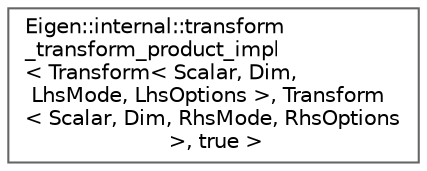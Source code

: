 digraph "Graphical Class Hierarchy"
{
 // LATEX_PDF_SIZE
  bgcolor="transparent";
  edge [fontname=Helvetica,fontsize=10,labelfontname=Helvetica,labelfontsize=10];
  node [fontname=Helvetica,fontsize=10,shape=box,height=0.2,width=0.4];
  rankdir="LR";
  Node0 [id="Node000000",label="Eigen::internal::transform\l_transform_product_impl\l\< Transform\< Scalar, Dim,\l LhsMode, LhsOptions \>, Transform\l\< Scalar, Dim, RhsMode, RhsOptions\l \>, true \>",height=0.2,width=0.4,color="grey40", fillcolor="white", style="filled",URL="$structEigen_1_1internal_1_1transform__transform__product__impl_3_01Transform_3_01Scalar_00_01Dim4872c5c69d5bc8739069c7f3d659d237.html",tooltip=" "];
}
